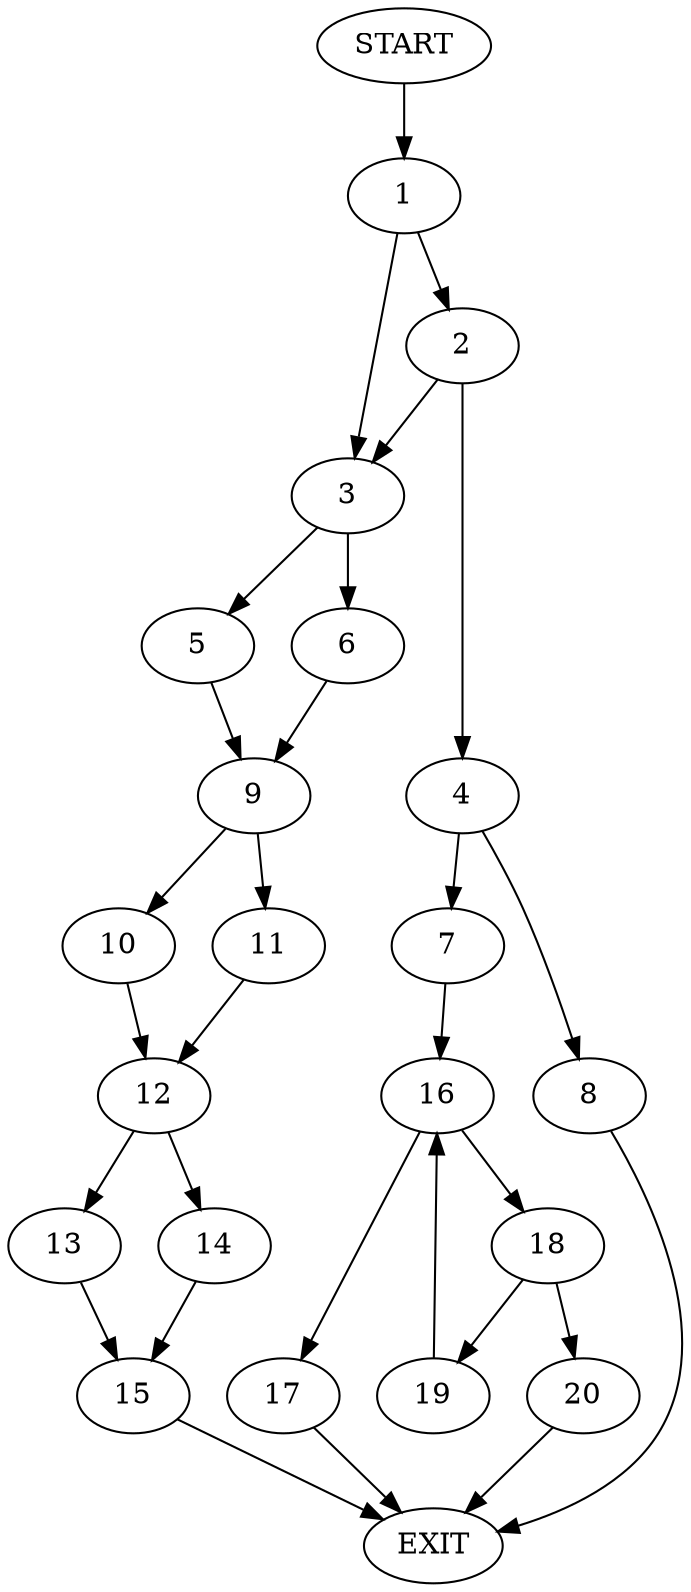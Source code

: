 digraph {
0 [label="START"]
21 [label="EXIT"]
0 -> 1
1 -> 2
1 -> 3
2 -> 4
2 -> 3
3 -> 5
3 -> 6
4 -> 7
4 -> 8
6 -> 9
5 -> 9
9 -> 10
9 -> 11
10 -> 12
11 -> 12
12 -> 13
12 -> 14
14 -> 15
13 -> 15
15 -> 21
7 -> 16
8 -> 21
16 -> 17
16 -> 18
17 -> 21
18 -> 19
18 -> 20
19 -> 16
20 -> 21
}
